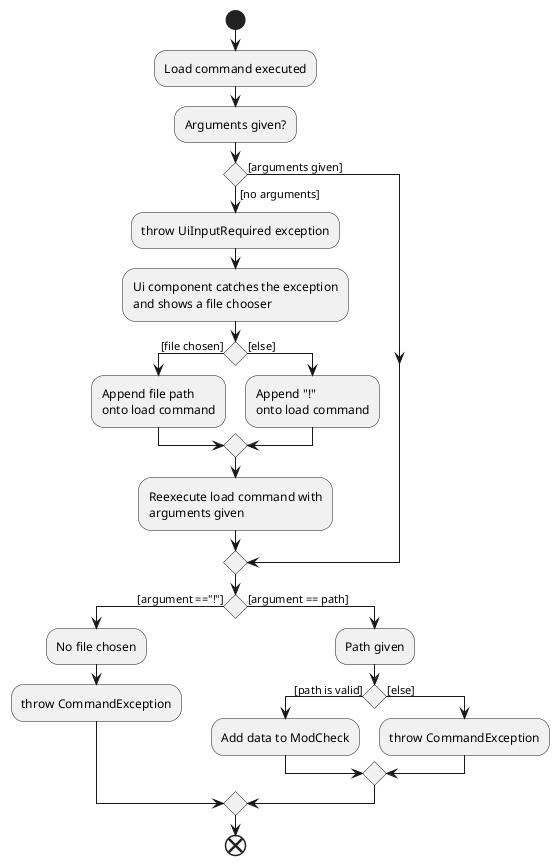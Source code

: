 @startuml
start
:Load command executed;
:Arguments given?;
if () then ([no arguments])
    :throw UiInputRequired exception;
    :Ui component catches the exception
    and shows a file chooser;
    if () then ([file chosen])
        :Append file path
        onto load command;
    else ([else])
        :Append "!"
        onto load command;
    endif
    :Reexecute load command with
    arguments given;
else ([arguments given])
endif

if () then ([argument =="!"])
    :No file chosen;
    :throw CommandException;

else ([argument == path])
    :Path given;
    if () then ([path is valid])
        :Add data to ModCheck;
    else ([else])
        :throw CommandException;
    endif
endif
end
@enduml

